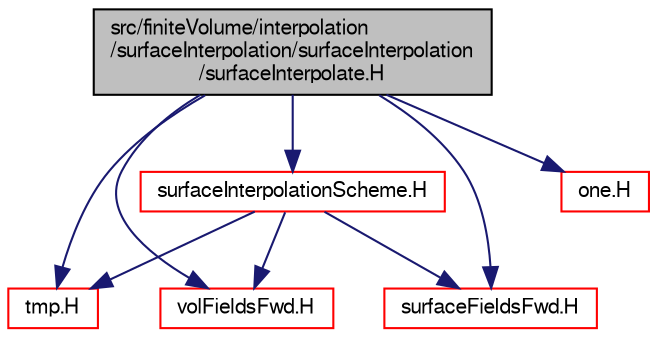 digraph "src/finiteVolume/interpolation/surfaceInterpolation/surfaceInterpolation/surfaceInterpolate.H"
{
  bgcolor="transparent";
  edge [fontname="FreeSans",fontsize="10",labelfontname="FreeSans",labelfontsize="10"];
  node [fontname="FreeSans",fontsize="10",shape=record];
  Node0 [label="src/finiteVolume/interpolation\l/surfaceInterpolation/surfaceInterpolation\l/surfaceInterpolate.H",height=0.2,width=0.4,color="black", fillcolor="grey75", style="filled", fontcolor="black"];
  Node0 -> Node1 [color="midnightblue",fontsize="10",style="solid",fontname="FreeSans"];
  Node1 [label="tmp.H",height=0.2,width=0.4,color="red",URL="$a11087.html"];
  Node0 -> Node42 [color="midnightblue",fontsize="10",style="solid",fontname="FreeSans"];
  Node42 [label="volFieldsFwd.H",height=0.2,width=0.4,color="red",URL="$a02753.html"];
  Node0 -> Node63 [color="midnightblue",fontsize="10",style="solid",fontname="FreeSans"];
  Node63 [label="surfaceFieldsFwd.H",height=0.2,width=0.4,color="red",URL="$a02738.html"];
  Node0 -> Node64 [color="midnightblue",fontsize="10",style="solid",fontname="FreeSans"];
  Node64 [label="surfaceInterpolationScheme.H",height=0.2,width=0.4,color="red",URL="$a04319.html"];
  Node64 -> Node1 [color="midnightblue",fontsize="10",style="solid",fontname="FreeSans"];
  Node64 -> Node42 [color="midnightblue",fontsize="10",style="solid",fontname="FreeSans"];
  Node64 -> Node63 [color="midnightblue",fontsize="10",style="solid",fontname="FreeSans"];
  Node0 -> Node80 [color="midnightblue",fontsize="10",style="solid",fontname="FreeSans"];
  Node80 [label="one.H",height=0.2,width=0.4,color="red",URL="$a12422.html"];
}
